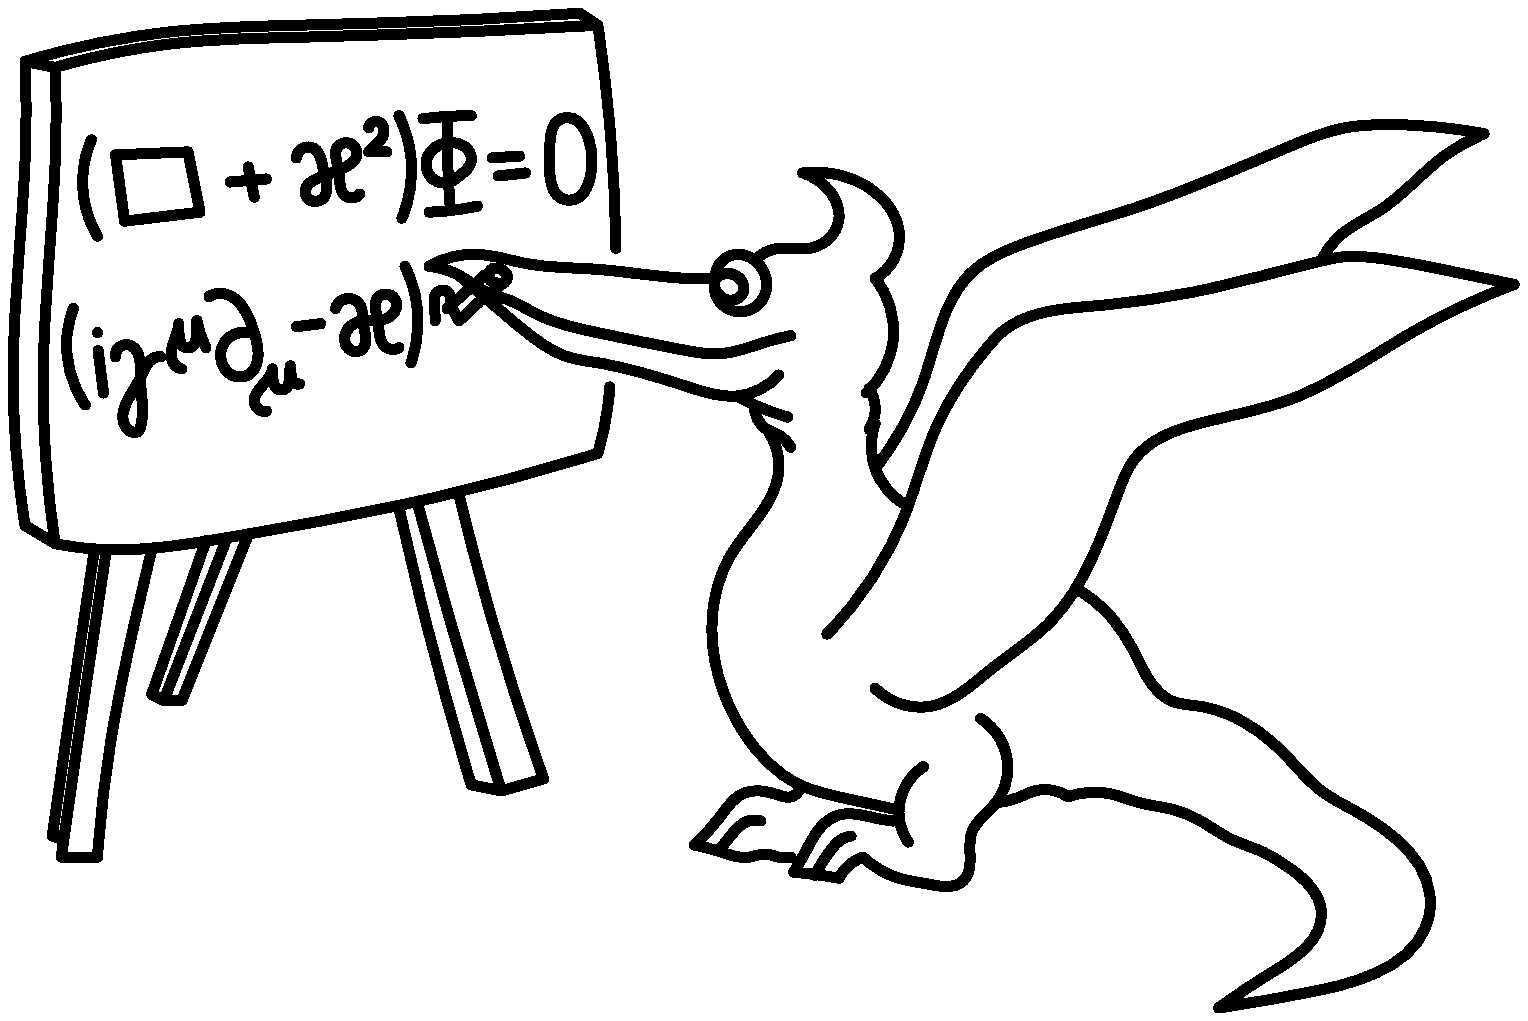 %%%%%%%%%%%%%%%%%%%%%%%%%%%%%%%%%%%%%%%%%%%%%%%%%%%%%%%%%%%%%%%
%                                                             %
% fks-triko.mp     v1.0                                       %
%                                                             %
% obrazek pterodaktyla na tricko                              %
%                                                             %
% predlohy nakreslil Matous Jirak, do Metafontu               %
%                                                             %
% nove rovnice prepsal Karel Tuma 17. 4. 2005                 %
%                                                             %
%%%%%%%%%%%%%%%%%%%%%%%%%%%%%%%%%%%%%%%%%%%%%%%%%%%%%%%%%%%%%%%

prologues:=1;

p:=1.32mm;	% Šířka pera pro zadni logo
q:=0.75mm;	% Šířka pera pro predni logo

% Následující loga by měly být kreslena ve stejné velikosti
% stejně silnou čarou. Zvolene je (rozmery v p):

e:=0.58;      % Velikost bodu pro zada
b:=0.50;      % Velikost bodu pro predek
 
u:=e*p;
beginfig(1)
  pickup pencircle scaled p;
%%%%% Levá noha tabule
  draw (11u,29u)..(14u,50u)..(18.5u,80u);
  draw (11u,29u)..(17u,29u);
  draw (16.5u,80u)..(12u,50u)..(9.5u,32.5u);
  draw (9.5u,32.5u)..(11u,32u);
  draw (17u,29u)..(19.5u,50u)..(22.5u,65u)..(26u,80u);
%%%%% Pravá noha tabule
  draw (84u,40u)..(91u,42u);
  draw (84u,40u)..(75u,70u)..(70u,88u);
  draw (91u,42u)..(82u,70u)..(77u,89u);
  draw (79u,41u)..(71u,70u)..(67u,87u);
  draw (79u,41u)..(84u,40u);
%%%%% Zadní noha tabule
  draw (26u,56u)..(28u,55u);
  draw (31u,55u)..(28u,55u);
  draw (26u,56u)..(35u,81.5u);
  draw (28u,55u)..(38.5u,82u);
  draw (31u,55u)..(42u,82.5u);
%%%%% Tabule
  draw (10u,81u)..(18.5u,80u)..(38.5u,82u)..(70u,88u)..(100u,96u);
  draw (10u,81u)..(8u,110u)..(10u,145u)..(10u,160u);
  draw (5u,84u)..(3u,110u)..(5u,145u)..(5u,161u);
  draw (10u,81u)..(5u,84u);
  draw (5u,161u)..(10u,160u);
  draw (5u,161u)..(30u,166u)..(50u,167u)..(80u,168u)..(97u,169u);
  draw (10u,160u)..(30u,164u)..(50u,165u)..(80u,166u)..(100u,167u);
  draw (100u,167u)..(97u,169u);
  draw (100u,167u)..(102u,150u)..(103u,130u);
  draw (100u,96u)..(101u,100u)..(102u,107u);
%%%%% ( ct +
  draw (16u,148u)..(15u,145u)..(17u,132u);
  draw (20u,145.5u)--(21.5u,134.5u)--(34u,136u)--(32u,146u)--cycle;
  draw (42u,143.5u)--(43u,138.5u);
  draw (39u,141u)--(45u,141.5u);
%%%%% kappa^2 )
  draw (50u,145u)..(53u,146.5u)..(54u,145u)..(54.5u,143u)
       ..(54u,138u)..(51.5u,139u)..(54.5u,142u)..(57u,143u)
	   ..(60u,146u)..(57u,147u)..(57u,143u)..(58.5u,138.5u)..(60.5u,139u);
  draw (62u,150u)..(63.5u,151u)..(64u,148u)..(63u,147u)..(62u,146u)--(65u,146u);
  draw (67u,152u)..(69u,145u)..(67.5u,135u);
%%%%% Phi
  draw (71u,151.5u)..(75.5u,151.9u)..(79u,152u);
  draw (75u,151.5u)..(75.1u,144u)..(75.5u,137u);
  draw (72u,136u)..(75u,136.2u)..(80u,137u);
  draw (75u,147.5u)..(79u,144.5u)..(77u,142u)..(75.5u,141u)..(71.5u,144u)..cycle;
%%%%% = 0
  draw (82.5u,145u)--(87u,145.3u);
  draw (83.5u,142u)--(88u,142.5u);
  draw (94u,151.5u)..(99u,145u)..(95u,138u)..(92u,146u)..cycle;
%%%%% ( i
  draw (13u,120u)..(12u,116u)..(15u,104u);
  drawdot (17u,116u);
  draw (17.1u,113u)--(18u,106u);
%%%%% gamma^{mju}
  draw (20u,112u)..(22u,114u)..(24u,111.5u)..(24.1u,108.5u)
       ..{dir-110}(24u,100u)..(22u,100u)..(24.1u,108.5u)..(27u,112u)..(27.5u,112u);
  draw (31u,110u)..(30u,110.5u)..{dir85}(30.5u,117.5u){dir-90}..(32u,113.5u)..{dir80}(33.5u,118u){dir-80}
       ..(35u,113.5u);
%%%%% d_nu
  draw  (35.5u,122u)..(37u,122.5u)..(43u,116u)
        ..(43u,110u)..(42u,109u)..(37.5u,113u)..(42u,116u);
  draw (45u,103u)..(43.5u,103.5u)..{dir87}(46u,110u){dir-90}..(47.5u,106.5u)..{dir80}(49u,110.5u){dir-80}
       ..(50u,107.5u)..(50.5u,107.5u);
%%%%% - kappa )
  draw (50u,117u)--(54u,117.5u);
  draw (56.5u,120u)..(59.5u,121.5u)..(60.8u,120u)..(61u,118u)
       ..(60.5u,113u)..(58.2u,114u)..(61u,118u)..(63.5u,118u)
	   ..(66.5u,121.2u)..(63.7u,122u)..(63.5u,118u)..(65u,113.5u)..(67u,113.5u);
  draw (68u,127u)..(69.5u,123u)..(69u,111u);
%%%%% Zobak
  draw (72u,127u)..(80u,129u)..(88u,127.5u)..(100u,126.5u)
       ..(115u,125u)..(119.5u,125u);
  draw (72u,127u)..(77u,125.5u)..(82u,122.5u)..(85u,121.5u)
       ..(90u,119u)..(100u,116u)
       ..(115u,113u)..(120u,112.5u)..(128u,114.5u)..(132u,115.5u);
  draw (77u,125.5u)..(87u,117u)..(95u,112u)..(100u,111u)
       ..(115u,107u)..(123u,105.5u)..(130u,109u);
%%%%% Tuzka
  draw (82u,122.5u)..(84u,124u);
  draw (80.2u,121u)..(77u,118u);
  draw (84u,124u)..(83u,124.3u)..(82u,125u)..(84u,124u);
  draw (73u,118u){dir85}..(74u,123u)..(75.5u,122u){dir-85}..(77u,118u);
  draw (75u,120u)..(81.3u,125.6u);
%%%%% Oko
  draw (119.5u,125u)..(119.5u,122.5u)..(124u,119.5u)..(128u,123.5u)
       ..(126u,128u)..(123u,129u)..(119.5u,125u);
  draw (119.5u,125u)..(119.6u,123u)..(124u,122.5u)..(123.5u,125u)
       ..(119.5u,125u);
%%%%% Chocholka
  draw (126u,128u)..(130u,130u)..(135u,130u)..(140u,135u)
     ..(138u,140u)..(134u,142.5u);
  draw (134u,142.5u)..(145u,140u)..(150u,132.5u)..(146u,125u);
  draw (146u,125u)..(149u,115u)..(144.5u,106u);
%%%%% Krk
  draw (145u,106.7u)..(146u,103u)..(145u,100u);
  draw (146u,101u)..(146u,93.5u)..(151u,87.5u);
  draw (123u,105.5u)..(126u,104u)..(131.5u,102u);
  draw (126u,104u)..(128u,100u)..(130u,99u)..(132u,97u);
%%%%% Kridla
  draw (138u,66u)..(151u,86u)..(156u,100u)..(165u,114u)
     ..(167.5u,116.5u)..(170u,118u)..(183u,120.5u)
     ..(200u,123u)..(220u,127.9u)
     ..(223u,128.5u)..(230u,128.3u)..(240u,126.5u)..(252u,124u);
  draw (146u,57u)..(150u,54.5u)..(155u,54u)..(165u,60u)..(175u,68u)
     ..(186.5u,90u)..(189u,95u)..(200u,101u)
     ..(215u,105u)..(235u,116u)..(252u,124u);
  draw (220u,127.9u)..(223u,132u)..(230u,136.5u)..(240u,145u)..(247u,149u);
  draw (146u,93.5u)..(154u,108u)..(158u,120u)..(162u,126u)
     ..(170u,130.5u)..(190u,137u)..(215u,147u)
     ..(224u,150u)..(230u,150.5u)..(247u,149u);
%%%%% Ocas
  draw (179.5u,73.5u)..(185u,69u)..(189u,63u)..(190u,61u)
     ..(195u,55u)..(200u,54u)..(205u,52.5u)..(214u,46u)
     ..(220u,40u)..(225u,37u)..(238u,20u)..(220u,7u)..(203u,4u);
  draw (203u,4u)..(212u,10u)..(220u,20u)..(215u,27u)
     ..(210u,30u)..(205u,32u)..(200u,35u)..(195u,37u)
     ..(190u,38u)..(185u,39.5u)..(178u,39u);
  draw (178u,39u)..(172.5u,40u)..(170u,39u)..(166u,38u);
%%%%% Pravá noha
  draw (133.5u,41u)..(132u,39u)..(130u,39.3u)
     ..(124u,39.5u)..(120.5u,36u)..(116u,31u);
  draw (116u,31u)..(120u,30u)..(125u,29u)
     ..(128u,29.5u)..(130u,29u)..(132u,29u);
  draw (120u,30u)..(122u,32.5u)..(125u,35u)..(127u,35u);
%%%%% Levá noha
  draw (163.5u,52u)..(168u,44u)..(166u,38u)..(162u,33u)
     ..(160.5u,25u)..(155u,24.5u)..(150u,25.5u)..(144u,29u);
  draw (144u,29u)..(141.5u,27.5u)..(140u,25.5u);
  draw (140u,25.5u)..(137u,26u)..(132.5u,26.5u);
  draw (132.5u,26.5u)..(134.5u,30u)..(137u,34u)..(140u,36u)
     ..(146u,35.5u)..(149u,35u);
  draw (136u,26u)..(138.5u,30u)..(140.5u,32u)..(142u,32.5u);
  draw (151.5u,31.5u)..(150u,35.5u)..(154u,44u);
%%%%% Břicho
  draw (128u,100u)..(130u,93u)..(122u,79u)..(119u,69u)
     ..(124u,50u)..(133.5u,41u)..(140u,39u)..(150u,36.8u);
endfig;

u:=b*q;
p:=q;
beginfig(2)
  z1=(12u,24u); z2=(13u,38u); z3=(20u,45u); z4=(30u,47u);
  z5=(36u,45u); z6=(33u,44.5u); z7=(29u,41u); z8=(32u,42u);
  z9=(35u,42u); z10=(32u,40u); z11=(31u,38u); z12=(33u,39u);
  z13=(36u,40u); z14=(34.5u,38u); z15=(34u,37u); z16=(37u,37.5u);
  z17=(39u,40u); z18=(41u,42u); z19=(43u,41u); z20=(48u,40u);
  z21=(49u,46u); z22=(53u,48u); z23=(47u,50u); z24=(45u,45u);
  z25=(50u,38u); z26=(48u,36u); z27=(47u,38u); z28=(45u,38u);
  z29=(45u,36u); z30=(47u,40u); z31=(44u,38.5u); z32=(39u,37u);
  z33=(39u,37u); z34=(42u,35u); z35=(37u,34u); z36=(36u,32u);
  z37=(6u,32u); z38=(8u,28u); z39=(6u,42u); z40=(17u,55u);
  z41=(30u,59u); z42=(42u,58u); z43=(44u,60u); z44=(58u,68u);
  z45=(65u,69u); z46=(77u,67u); z47=(85u,61u); z48=(89u,57u);
  z49=(90u,56u); z50=(92u,56u); z51=(95u,60u); z52=(92u,64u);
  z53=(92u,71u); z54=(98u,78u); z55=(97u,73u); z56=(97u,66u);
  z57=(101u,62u); z58=(105u,60u); z59=(82u,73u); z60=(86u,80u);
  z61=(86u,85u); z62=(82u,91u); z63=(72u,95u); z64=(61u,94.5u);
  z65=(47u,89u); z66=(36u,80.5u); z67=(25u,65u); z68=(35u,72u);
  z69=(44u,78u); z70=(53u,82u); z71=(59u,82u); z72=(63u,80u);
  z73=(65u,75u); z74=(52u,35u); z75=(47u,33u); z76=(115u,59u);
  z77=(123u,58u); z78=(131u,58u); z79=(142u,60u); z80=(155u,61u);
  z81=(153u,59u); z82=(146u,54.5u); z83=(139u,50.5u); z84=(130u,46u);
  z85=(124u,44.5u); z86=(119u,44u); z87=(112u,44.5u); z88=(102u,49u);
  z89=(146u,52u); z90=(139u,46u); z91=(129u,41u); z92=(120u,39u);
  z93=(110u,40u); z94=(96u,44u); z95=(88u,45u); z96=(76u,43u);
  z97=(80u,51u); z98=(75u,36u); z99=(76u,27u); z100=(75u,18u);
  z101=(69u,9u); z102=(61u,5u); z103=(50u,4u); z104=(38u,8u);
  z105=(32u,13u); z106=(24u,23u); z107=(33u,19u); z108=(44u,17u);
  z109=(54u,20u); z110=(59u,25u); z111=(61u,34u); z112=(60u,42u);
  z113=(60.5u,46u); z114=(62u,50u); z115=(46u,33u); z116=(109u,52u);
  z117=(46u,32u); z118=(114u,57u); z119=(112u,56u); z120=(112u,59u);
  z121=(57u,40u); z122=(54u,37u); z123=(47u,58u); z124=(48u,55u);
  z125=(43u,57u); z126=(44u,55u); z127=(40u,58u); z128=(40u,56u);
  z129=(39.5u,55u); z130=(90u,54u); z131=(89.5u,53u); z132=(92.5u,53.5u);
  z133=(92.5u,53u); z134=(43u,29u); z135=(39u,27u); z136=(39u,29u);
  z137=(41u,31u); z138=(38u,32u);
  pickup pencircle scaled p;
%%%%% Ocas
  draw z1..z2..z3..z4..z5..z18..z19..z30;
%%%%% Zadní pracka levá
  draw z5..z6..z7;
  draw z7..z8..z9;
  draw z9..z10..z11;
  draw z11..z12..z13;
  draw z13..z14..z15;
  draw z15..z16..z17..z18;
%%%%% Zadní pravá kýta
  draw z20..z21..z22;
  draw z23..z24..z20..z25;
  draw z26..z27..z28;
%%%%% Zadní pracka pravá
  draw z30..z28..z31..z32;
  draw z32..z33..z34;
  draw z34..z35..z36;
  draw z137..z138..z36;
  draw z112..z121..z122..z74..z75..z115;
  draw z115..z117..z134..z135;
  draw z135..z136..z137;
%%%%% Hřbet
  draw z1..z38..z37..z39..z40..z41..z127..z42..z43..z44..z45..z46..z47
  ..z48..z49..z50..z51;
%%%%% Chocholka
  draw z51..z52..z53..z54;
  draw z54..z55..z56..z57..z58;
%%%%% Křídlo levé
  draw z45..z73..z72..z71..z70..z69..z68..z67;
  draw z67..z66..z65..z64..z63..z62..z61..z60..z59..z46;
%%%%% Zobák s čelistí a krkem
  draw z76..z77..z78..z79..z80;
  draw z80..z81..z82..z83..z84..z85..z86..z87..z88;
  draw z81..z89..z90..z91..z92..z93..z94..z95..z96;
%%%%% Křídlo pravé
  draw z97..z96..z98..z99..z100..z101..z102..z103..z104..z105..z106;
  draw z106..z107..z108..z109..z110..z111..z112..z113..z114;
%%%%% Oko
  draw z76..z58..z116..z76;
  draw z118..z119..z120..z118;
%%%%% Záhyby na ocasu
  draw z43..z123..z124;
  draw z42..z125..z126;
  draw z127..z128..z129;
%%%%% Záhyby na krku
  draw z49..z130..z131;
  draw z50..z132..z133;
 endfig; 

end
